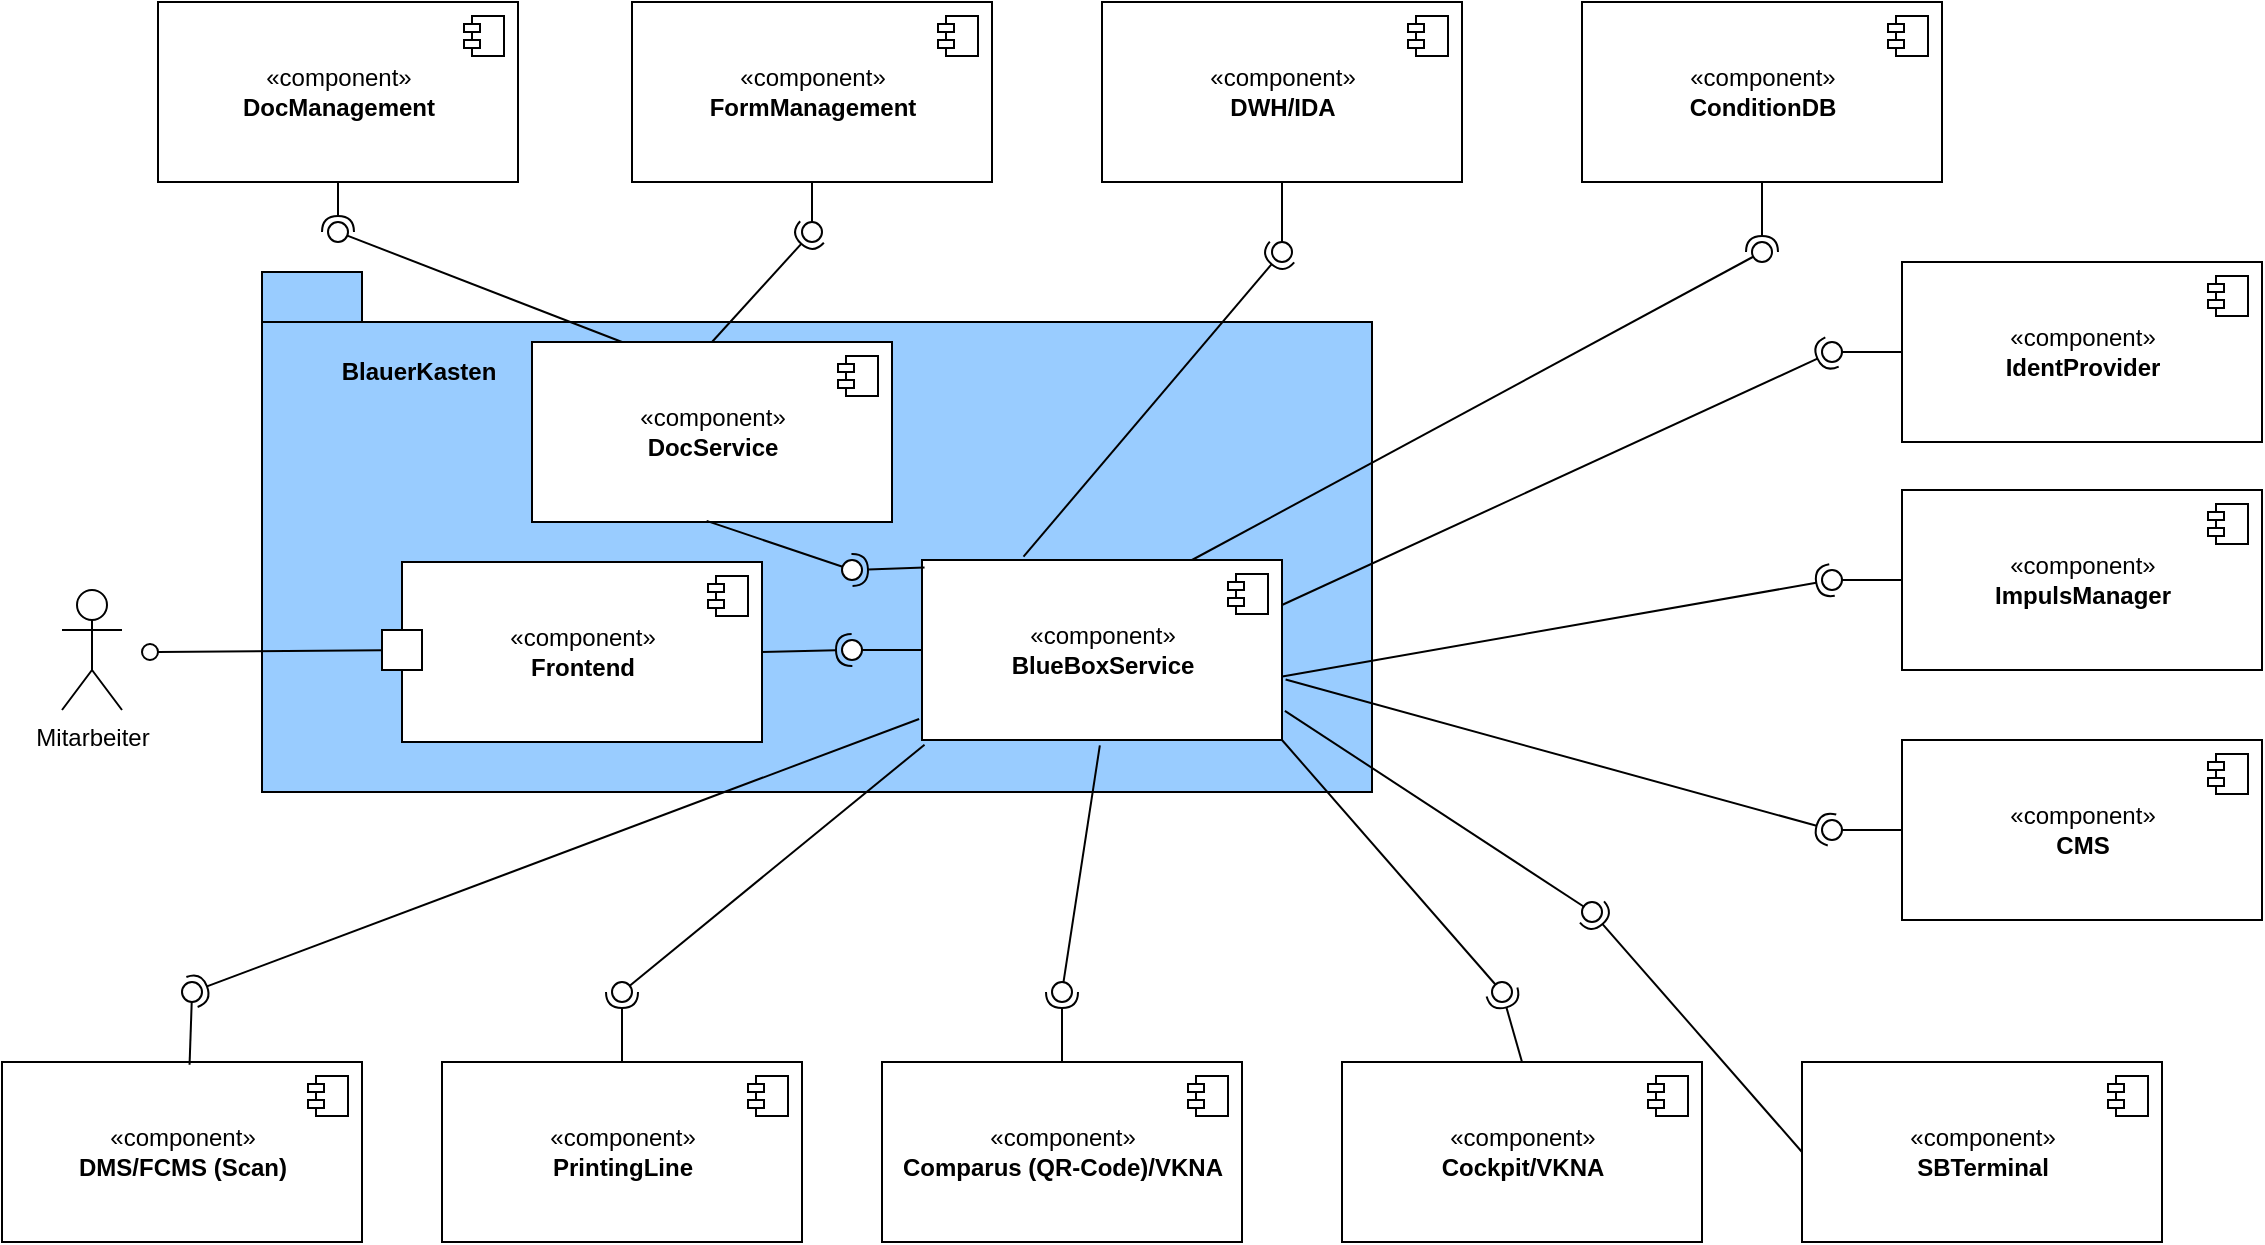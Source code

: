 <mxfile version="19.0.3" type="device"><diagram id="WsE9gKBkoyO4tL_byEP7" name="Seite-1"><mxGraphModel dx="1422" dy="872" grid="1" gridSize="10" guides="1" tooltips="1" connect="1" arrows="1" fold="1" page="1" pageScale="1" pageWidth="827" pageHeight="1169" math="0" shadow="0"><root><mxCell id="0"/><mxCell id="1" parent="0"/><mxCell id="MbbFP3mXVjvzKWs0RRiN-35" value="BlauerKasten" style="shape=folder;fontStyle=1;spacingTop=-160;tabWidth=50;tabHeight=25;tabPosition=left;html=1;spacingRight=400;fillColor=#99CCFF;" parent="1" vertex="1"><mxGeometry x="480" y="325" width="555" height="260" as="geometry"/></mxCell><mxCell id="2feHsOlxeZ40XfiZUaKG-12" value="Mitarbeiter" style="shape=umlActor;verticalLabelPosition=bottom;verticalAlign=top;html=1;" parent="1" vertex="1"><mxGeometry x="380" y="484" width="30" height="60" as="geometry"/></mxCell><mxCell id="MbbFP3mXVjvzKWs0RRiN-1" value="«component»&lt;br&gt;&lt;b&gt;BlueBoxService&lt;/b&gt;" style="html=1;dropTarget=0;" parent="1" vertex="1"><mxGeometry x="810" y="469" width="180" height="90" as="geometry"/></mxCell><mxCell id="MbbFP3mXVjvzKWs0RRiN-2" value="" style="shape=module;jettyWidth=8;jettyHeight=4;" parent="MbbFP3mXVjvzKWs0RRiN-1" vertex="1"><mxGeometry x="1" width="20" height="20" relative="1" as="geometry"><mxPoint x="-27" y="7" as="offset"/></mxGeometry></mxCell><mxCell id="MbbFP3mXVjvzKWs0RRiN-4" value="«component»&lt;br&gt;&lt;b&gt;PrintingLine&lt;/b&gt;" style="html=1;dropTarget=0;" parent="1" vertex="1"><mxGeometry x="570" y="720" width="180" height="90" as="geometry"/></mxCell><mxCell id="MbbFP3mXVjvzKWs0RRiN-5" value="" style="shape=module;jettyWidth=8;jettyHeight=4;" parent="MbbFP3mXVjvzKWs0RRiN-4" vertex="1"><mxGeometry x="1" width="20" height="20" relative="1" as="geometry"><mxPoint x="-27" y="7" as="offset"/></mxGeometry></mxCell><mxCell id="MbbFP3mXVjvzKWs0RRiN-6" value="" style="rounded=0;orthogonalLoop=1;jettySize=auto;html=1;endArrow=none;endFill=0;sketch=0;sourcePerimeterSpacing=0;targetPerimeterSpacing=0;exitX=0.007;exitY=1.026;exitDx=0;exitDy=0;exitPerimeter=0;" parent="1" source="MbbFP3mXVjvzKWs0RRiN-1" target="MbbFP3mXVjvzKWs0RRiN-8" edge="1"><mxGeometry relative="1" as="geometry"><mxPoint x="940" y="425" as="sourcePoint"/></mxGeometry></mxCell><mxCell id="MbbFP3mXVjvzKWs0RRiN-7" value="" style="rounded=0;orthogonalLoop=1;jettySize=auto;html=1;endArrow=halfCircle;endFill=0;entryX=0.5;entryY=0.5;endSize=6;strokeWidth=1;sketch=0;exitX=0.5;exitY=0;exitDx=0;exitDy=0;" parent="1" source="MbbFP3mXVjvzKWs0RRiN-4" target="MbbFP3mXVjvzKWs0RRiN-8" edge="1"><mxGeometry relative="1" as="geometry"><mxPoint x="1080" y="485" as="sourcePoint"/></mxGeometry></mxCell><mxCell id="MbbFP3mXVjvzKWs0RRiN-8" value="" style="ellipse;whiteSpace=wrap;html=1;align=center;aspect=fixed;resizable=0;points=[];outlineConnect=0;sketch=0;" parent="1" vertex="1"><mxGeometry x="655" y="680" width="10" height="10" as="geometry"/></mxCell><mxCell id="MbbFP3mXVjvzKWs0RRiN-9" value="«component»&lt;br&gt;&lt;b&gt;Comparus (QR-Code)/VKNA&lt;/b&gt;" style="html=1;dropTarget=0;" parent="1" vertex="1"><mxGeometry x="790" y="720" width="180" height="90" as="geometry"/></mxCell><mxCell id="MbbFP3mXVjvzKWs0RRiN-10" value="" style="shape=module;jettyWidth=8;jettyHeight=4;" parent="MbbFP3mXVjvzKWs0RRiN-9" vertex="1"><mxGeometry x="1" width="20" height="20" relative="1" as="geometry"><mxPoint x="-27" y="7" as="offset"/></mxGeometry></mxCell><mxCell id="MbbFP3mXVjvzKWs0RRiN-12" value="" style="rounded=0;orthogonalLoop=1;jettySize=auto;html=1;endArrow=none;endFill=0;sketch=0;sourcePerimeterSpacing=0;targetPerimeterSpacing=0;exitX=0.494;exitY=1.03;exitDx=0;exitDy=0;exitPerimeter=0;" parent="1" source="MbbFP3mXVjvzKWs0RRiN-1" target="MbbFP3mXVjvzKWs0RRiN-14" edge="1"><mxGeometry relative="1" as="geometry"><mxPoint x="790" y="625" as="sourcePoint"/></mxGeometry></mxCell><mxCell id="MbbFP3mXVjvzKWs0RRiN-13" value="" style="rounded=0;orthogonalLoop=1;jettySize=auto;html=1;endArrow=halfCircle;endFill=0;entryX=0.5;entryY=0.5;endSize=6;strokeWidth=1;sketch=0;exitX=0.5;exitY=0;exitDx=0;exitDy=0;" parent="1" source="MbbFP3mXVjvzKWs0RRiN-9" target="MbbFP3mXVjvzKWs0RRiN-14" edge="1"><mxGeometry relative="1" as="geometry"><mxPoint x="930" y="685" as="sourcePoint"/></mxGeometry></mxCell><mxCell id="MbbFP3mXVjvzKWs0RRiN-14" value="" style="ellipse;whiteSpace=wrap;html=1;align=center;aspect=fixed;resizable=0;points=[];outlineConnect=0;sketch=0;" parent="1" vertex="1"><mxGeometry x="875" y="680" width="10" height="10" as="geometry"/></mxCell><mxCell id="MbbFP3mXVjvzKWs0RRiN-15" value="«component»&lt;br&gt;&lt;b&gt;Cockpit/VKNA&lt;/b&gt;" style="html=1;dropTarget=0;" parent="1" vertex="1"><mxGeometry x="1020" y="720" width="180" height="90" as="geometry"/></mxCell><mxCell id="MbbFP3mXVjvzKWs0RRiN-16" value="" style="shape=module;jettyWidth=8;jettyHeight=4;" parent="MbbFP3mXVjvzKWs0RRiN-15" vertex="1"><mxGeometry x="1" width="20" height="20" relative="1" as="geometry"><mxPoint x="-27" y="7" as="offset"/></mxGeometry></mxCell><mxCell id="MbbFP3mXVjvzKWs0RRiN-17" value="" style="rounded=0;orthogonalLoop=1;jettySize=auto;html=1;endArrow=none;endFill=0;sketch=0;sourcePerimeterSpacing=0;targetPerimeterSpacing=0;exitX=1;exitY=1;exitDx=0;exitDy=0;" parent="1" source="MbbFP3mXVjvzKWs0RRiN-1" target="MbbFP3mXVjvzKWs0RRiN-19" edge="1"><mxGeometry relative="1" as="geometry"><mxPoint x="990" y="655" as="sourcePoint"/></mxGeometry></mxCell><mxCell id="MbbFP3mXVjvzKWs0RRiN-18" value="" style="rounded=0;orthogonalLoop=1;jettySize=auto;html=1;endArrow=halfCircle;endFill=0;entryX=0.5;entryY=0.5;endSize=6;strokeWidth=1;sketch=0;exitX=0.5;exitY=0;exitDx=0;exitDy=0;" parent="1" source="MbbFP3mXVjvzKWs0RRiN-15" target="MbbFP3mXVjvzKWs0RRiN-19" edge="1"><mxGeometry relative="1" as="geometry"><mxPoint x="1130" y="715" as="sourcePoint"/></mxGeometry></mxCell><mxCell id="MbbFP3mXVjvzKWs0RRiN-19" value="" style="ellipse;whiteSpace=wrap;html=1;align=center;aspect=fixed;resizable=0;points=[];outlineConnect=0;sketch=0;" parent="1" vertex="1"><mxGeometry x="1095" y="680" width="10" height="10" as="geometry"/></mxCell><mxCell id="MbbFP3mXVjvzKWs0RRiN-20" value="«component»&lt;br&gt;&lt;b&gt;SBTerminal&lt;/b&gt;" style="html=1;dropTarget=0;" parent="1" vertex="1"><mxGeometry x="1250" y="720" width="180" height="90" as="geometry"/></mxCell><mxCell id="MbbFP3mXVjvzKWs0RRiN-21" value="" style="shape=module;jettyWidth=8;jettyHeight=4;" parent="MbbFP3mXVjvzKWs0RRiN-20" vertex="1"><mxGeometry x="1" width="20" height="20" relative="1" as="geometry"><mxPoint x="-27" y="7" as="offset"/></mxGeometry></mxCell><mxCell id="MbbFP3mXVjvzKWs0RRiN-22" value="" style="rounded=0;orthogonalLoop=1;jettySize=auto;html=1;endArrow=none;endFill=0;sketch=0;sourcePerimeterSpacing=0;targetPerimeterSpacing=0;exitX=1.008;exitY=0.838;exitDx=0;exitDy=0;exitPerimeter=0;" parent="1" source="MbbFP3mXVjvzKWs0RRiN-1" target="MbbFP3mXVjvzKWs0RRiN-24" edge="1"><mxGeometry relative="1" as="geometry"><mxPoint x="1210" y="525" as="sourcePoint"/></mxGeometry></mxCell><mxCell id="MbbFP3mXVjvzKWs0RRiN-23" value="" style="rounded=0;orthogonalLoop=1;jettySize=auto;html=1;endArrow=halfCircle;endFill=0;entryX=0.5;entryY=0.5;endSize=6;strokeWidth=1;sketch=0;exitX=0;exitY=0.5;exitDx=0;exitDy=0;" parent="1" source="MbbFP3mXVjvzKWs0RRiN-20" target="MbbFP3mXVjvzKWs0RRiN-24" edge="1"><mxGeometry relative="1" as="geometry"><mxPoint x="1270" y="570" as="sourcePoint"/></mxGeometry></mxCell><mxCell id="MbbFP3mXVjvzKWs0RRiN-24" value="" style="ellipse;whiteSpace=wrap;html=1;align=center;aspect=fixed;resizable=0;points=[];outlineConnect=0;sketch=0;" parent="1" vertex="1"><mxGeometry x="1140" y="640" width="10" height="10" as="geometry"/></mxCell><mxCell id="MbbFP3mXVjvzKWs0RRiN-25" value="«component»&lt;br&gt;&lt;b&gt;ImpulsManager&lt;/b&gt;" style="html=1;dropTarget=0;" parent="1" vertex="1"><mxGeometry x="1300" y="434" width="180" height="90" as="geometry"/></mxCell><mxCell id="MbbFP3mXVjvzKWs0RRiN-26" value="" style="shape=module;jettyWidth=8;jettyHeight=4;" parent="MbbFP3mXVjvzKWs0RRiN-25" vertex="1"><mxGeometry x="1" width="20" height="20" relative="1" as="geometry"><mxPoint x="-27" y="7" as="offset"/></mxGeometry></mxCell><mxCell id="MbbFP3mXVjvzKWs0RRiN-27" value="" style="rounded=0;orthogonalLoop=1;jettySize=auto;html=1;endArrow=none;endFill=0;sketch=0;sourcePerimeterSpacing=0;targetPerimeterSpacing=0;exitX=0;exitY=0.5;exitDx=0;exitDy=0;" parent="1" source="MbbFP3mXVjvzKWs0RRiN-25" target="MbbFP3mXVjvzKWs0RRiN-29" edge="1"><mxGeometry relative="1" as="geometry"><mxPoint x="980" y="549" as="sourcePoint"/></mxGeometry></mxCell><mxCell id="MbbFP3mXVjvzKWs0RRiN-28" value="" style="rounded=0;orthogonalLoop=1;jettySize=auto;html=1;endArrow=halfCircle;endFill=0;entryX=0.5;entryY=0.5;endSize=6;strokeWidth=1;sketch=0;exitX=1.001;exitY=0.647;exitDx=0;exitDy=0;exitPerimeter=0;" parent="1" source="MbbFP3mXVjvzKWs0RRiN-1" target="MbbFP3mXVjvzKWs0RRiN-29" edge="1"><mxGeometry relative="1" as="geometry"><mxPoint x="1000" y="495" as="sourcePoint"/></mxGeometry></mxCell><mxCell id="MbbFP3mXVjvzKWs0RRiN-29" value="" style="ellipse;whiteSpace=wrap;html=1;align=center;aspect=fixed;resizable=0;points=[];outlineConnect=0;sketch=0;" parent="1" vertex="1"><mxGeometry x="1260" y="474" width="10" height="10" as="geometry"/></mxCell><mxCell id="MbbFP3mXVjvzKWs0RRiN-31" value="" style="endArrow=none;html=1;rounded=0;align=center;verticalAlign=top;endFill=0;labelBackgroundColor=none;endSize=2;" parent="1" source="MbbFP3mXVjvzKWs0RRiN-30" target="MbbFP3mXVjvzKWs0RRiN-32" edge="1"><mxGeometry relative="1" as="geometry"/></mxCell><mxCell id="MbbFP3mXVjvzKWs0RRiN-32" value="" style="ellipse;html=1;fontSize=11;align=center;fillColor=none;points=[];aspect=fixed;resizable=0;verticalAlign=bottom;labelPosition=center;verticalLabelPosition=top;flipH=1;" parent="1" vertex="1"><mxGeometry x="420" y="511" width="8" height="8" as="geometry"/></mxCell><mxCell id="MbbFP3mXVjvzKWs0RRiN-33" value="«component»&lt;br&gt;&lt;b&gt;DocManagement&lt;/b&gt;" style="html=1;dropTarget=0;" parent="1" vertex="1"><mxGeometry x="428" y="190" width="180" height="90" as="geometry"/></mxCell><mxCell id="MbbFP3mXVjvzKWs0RRiN-34" value="" style="shape=module;jettyWidth=8;jettyHeight=4;" parent="MbbFP3mXVjvzKWs0RRiN-33" vertex="1"><mxGeometry x="1" width="20" height="20" relative="1" as="geometry"><mxPoint x="-27" y="7" as="offset"/></mxGeometry></mxCell><mxCell id="MbbFP3mXVjvzKWs0RRiN-36" value="«component»&lt;br&gt;&lt;b&gt;Frontend&lt;/b&gt;" style="html=1;dropTarget=0;" parent="1" vertex="1"><mxGeometry x="550" y="470" width="180" height="90" as="geometry"/></mxCell><mxCell id="MbbFP3mXVjvzKWs0RRiN-37" value="" style="shape=module;jettyWidth=8;jettyHeight=4;" parent="MbbFP3mXVjvzKWs0RRiN-36" vertex="1"><mxGeometry x="1" width="20" height="20" relative="1" as="geometry"><mxPoint x="-27" y="7" as="offset"/></mxGeometry></mxCell><mxCell id="MbbFP3mXVjvzKWs0RRiN-38" value="" style="rounded=0;orthogonalLoop=1;jettySize=auto;html=1;endArrow=none;endFill=0;sketch=0;sourcePerimeterSpacing=0;targetPerimeterSpacing=0;exitX=0;exitY=0.5;exitDx=0;exitDy=0;" parent="1" source="MbbFP3mXVjvzKWs0RRiN-1" target="MbbFP3mXVjvzKWs0RRiN-40" edge="1"><mxGeometry relative="1" as="geometry"><mxPoint x="870" y="595" as="sourcePoint"/></mxGeometry></mxCell><mxCell id="MbbFP3mXVjvzKWs0RRiN-39" value="" style="rounded=0;orthogonalLoop=1;jettySize=auto;html=1;endArrow=halfCircle;endFill=0;entryX=0.5;entryY=0.5;endSize=6;strokeWidth=1;sketch=0;exitX=1;exitY=0.5;exitDx=0;exitDy=0;" parent="1" source="MbbFP3mXVjvzKWs0RRiN-36" target="MbbFP3mXVjvzKWs0RRiN-40" edge="1"><mxGeometry relative="1" as="geometry"><mxPoint x="910" y="595" as="sourcePoint"/></mxGeometry></mxCell><mxCell id="MbbFP3mXVjvzKWs0RRiN-40" value="" style="ellipse;whiteSpace=wrap;html=1;align=center;aspect=fixed;resizable=0;points=[];outlineConnect=0;sketch=0;" parent="1" vertex="1"><mxGeometry x="770" y="509" width="10" height="10" as="geometry"/></mxCell><mxCell id="MbbFP3mXVjvzKWs0RRiN-30" value="" style="html=1;rounded=0;rotation=-180;" parent="1" vertex="1"><mxGeometry x="540" y="504" width="20" height="20" as="geometry"/></mxCell><mxCell id="MbbFP3mXVjvzKWs0RRiN-41" value="" style="rounded=0;orthogonalLoop=1;jettySize=auto;html=1;endArrow=none;endFill=0;sketch=0;sourcePerimeterSpacing=0;targetPerimeterSpacing=0;exitX=0.25;exitY=0;exitDx=0;exitDy=0;" parent="1" source="zWCINITpG-AVOCVvOpgd-1" target="MbbFP3mXVjvzKWs0RRiN-43" edge="1"><mxGeometry relative="1" as="geometry"><mxPoint x="1040" y="465" as="sourcePoint"/></mxGeometry></mxCell><mxCell id="MbbFP3mXVjvzKWs0RRiN-42" value="" style="rounded=0;orthogonalLoop=1;jettySize=auto;html=1;endArrow=halfCircle;endFill=0;entryX=0.5;entryY=0.5;endSize=6;strokeWidth=1;sketch=0;exitX=0.5;exitY=1;exitDx=0;exitDy=0;" parent="1" source="MbbFP3mXVjvzKWs0RRiN-33" target="MbbFP3mXVjvzKWs0RRiN-43" edge="1"><mxGeometry relative="1" as="geometry"><mxPoint x="650" y="305" as="sourcePoint"/></mxGeometry></mxCell><mxCell id="MbbFP3mXVjvzKWs0RRiN-43" value="" style="ellipse;whiteSpace=wrap;html=1;align=center;aspect=fixed;resizable=0;points=[];outlineConnect=0;sketch=0;" parent="1" vertex="1"><mxGeometry x="513" y="300" width="10" height="10" as="geometry"/></mxCell><mxCell id="MbbFP3mXVjvzKWs0RRiN-44" value="«component»&lt;br&gt;&lt;b&gt;FormManagement&lt;/b&gt;" style="html=1;dropTarget=0;" parent="1" vertex="1"><mxGeometry x="665" y="190" width="180" height="90" as="geometry"/></mxCell><mxCell id="MbbFP3mXVjvzKWs0RRiN-45" value="" style="shape=module;jettyWidth=8;jettyHeight=4;" parent="MbbFP3mXVjvzKWs0RRiN-44" vertex="1"><mxGeometry x="1" width="20" height="20" relative="1" as="geometry"><mxPoint x="-27" y="7" as="offset"/></mxGeometry></mxCell><mxCell id="MbbFP3mXVjvzKWs0RRiN-46" value="" style="rounded=0;orthogonalLoop=1;jettySize=auto;html=1;endArrow=none;endFill=0;sketch=0;sourcePerimeterSpacing=0;targetPerimeterSpacing=0;exitX=0.5;exitY=1;exitDx=0;exitDy=0;" parent="1" source="MbbFP3mXVjvzKWs0RRiN-44" target="MbbFP3mXVjvzKWs0RRiN-48" edge="1"><mxGeometry relative="1" as="geometry"><mxPoint x="1140" y="405" as="sourcePoint"/></mxGeometry></mxCell><mxCell id="MbbFP3mXVjvzKWs0RRiN-47" value="" style="rounded=0;orthogonalLoop=1;jettySize=auto;html=1;endArrow=halfCircle;endFill=0;entryX=0.5;entryY=0.5;endSize=6;strokeWidth=1;sketch=0;exitX=0.5;exitY=0;exitDx=0;exitDy=0;" parent="1" source="zWCINITpG-AVOCVvOpgd-1" target="MbbFP3mXVjvzKWs0RRiN-48" edge="1"><mxGeometry relative="1" as="geometry"><mxPoint x="1180" y="405" as="sourcePoint"/></mxGeometry></mxCell><mxCell id="MbbFP3mXVjvzKWs0RRiN-48" value="" style="ellipse;whiteSpace=wrap;html=1;align=center;aspect=fixed;resizable=0;points=[];outlineConnect=0;sketch=0;" parent="1" vertex="1"><mxGeometry x="750" y="300" width="10" height="10" as="geometry"/></mxCell><mxCell id="MbbFP3mXVjvzKWs0RRiN-49" value="«component»&lt;br&gt;&lt;b&gt;DWH/IDA&lt;br&gt;&lt;/b&gt;" style="html=1;dropTarget=0;" parent="1" vertex="1"><mxGeometry x="900" y="190" width="180" height="90" as="geometry"/></mxCell><mxCell id="MbbFP3mXVjvzKWs0RRiN-50" value="" style="shape=module;jettyWidth=8;jettyHeight=4;" parent="MbbFP3mXVjvzKWs0RRiN-49" vertex="1"><mxGeometry x="1" width="20" height="20" relative="1" as="geometry"><mxPoint x="-27" y="7" as="offset"/></mxGeometry></mxCell><mxCell id="MbbFP3mXVjvzKWs0RRiN-51" value="" style="rounded=0;orthogonalLoop=1;jettySize=auto;html=1;endArrow=none;endFill=0;sketch=0;sourcePerimeterSpacing=0;targetPerimeterSpacing=0;exitX=0.5;exitY=1;exitDx=0;exitDy=0;" parent="1" source="MbbFP3mXVjvzKWs0RRiN-49" target="MbbFP3mXVjvzKWs0RRiN-53" edge="1"><mxGeometry relative="1" as="geometry"><mxPoint x="1150" y="385" as="sourcePoint"/></mxGeometry></mxCell><mxCell id="MbbFP3mXVjvzKWs0RRiN-52" value="" style="rounded=0;orthogonalLoop=1;jettySize=auto;html=1;endArrow=halfCircle;endFill=0;entryX=0.5;entryY=0.5;endSize=6;strokeWidth=1;sketch=0;exitX=0.282;exitY=-0.019;exitDx=0;exitDy=0;exitPerimeter=0;" parent="1" source="MbbFP3mXVjvzKWs0RRiN-1" target="MbbFP3mXVjvzKWs0RRiN-53" edge="1"><mxGeometry relative="1" as="geometry"><mxPoint x="1190" y="385" as="sourcePoint"/></mxGeometry></mxCell><mxCell id="MbbFP3mXVjvzKWs0RRiN-53" value="" style="ellipse;whiteSpace=wrap;html=1;align=center;aspect=fixed;resizable=0;points=[];outlineConnect=0;sketch=0;" parent="1" vertex="1"><mxGeometry x="985" y="310" width="10" height="10" as="geometry"/></mxCell><mxCell id="MbbFP3mXVjvzKWs0RRiN-54" value="«component»&lt;br&gt;&lt;b&gt;IdentProvider&lt;/b&gt;" style="html=1;dropTarget=0;" parent="1" vertex="1"><mxGeometry x="1300" y="320" width="180" height="90" as="geometry"/></mxCell><mxCell id="MbbFP3mXVjvzKWs0RRiN-55" value="" style="shape=module;jettyWidth=8;jettyHeight=4;" parent="MbbFP3mXVjvzKWs0RRiN-54" vertex="1"><mxGeometry x="1" width="20" height="20" relative="1" as="geometry"><mxPoint x="-27" y="7" as="offset"/></mxGeometry></mxCell><mxCell id="MbbFP3mXVjvzKWs0RRiN-56" value="" style="rounded=0;orthogonalLoop=1;jettySize=auto;html=1;endArrow=none;endFill=0;sketch=0;sourcePerimeterSpacing=0;targetPerimeterSpacing=0;exitX=0;exitY=0.5;exitDx=0;exitDy=0;" parent="1" target="MbbFP3mXVjvzKWs0RRiN-58" edge="1" source="MbbFP3mXVjvzKWs0RRiN-54"><mxGeometry relative="1" as="geometry"><mxPoint x="1240" y="360" as="sourcePoint"/></mxGeometry></mxCell><mxCell id="MbbFP3mXVjvzKWs0RRiN-57" value="" style="rounded=0;orthogonalLoop=1;jettySize=auto;html=1;endArrow=halfCircle;endFill=0;entryX=0.5;entryY=0.5;endSize=6;strokeWidth=1;sketch=0;exitX=1;exitY=0.25;exitDx=0;exitDy=0;" parent="1" source="MbbFP3mXVjvzKWs0RRiN-1" target="MbbFP3mXVjvzKWs0RRiN-58" edge="1"><mxGeometry relative="1" as="geometry"><mxPoint x="1530" y="235" as="sourcePoint"/></mxGeometry></mxCell><mxCell id="MbbFP3mXVjvzKWs0RRiN-58" value="" style="ellipse;whiteSpace=wrap;html=1;align=center;aspect=fixed;resizable=0;points=[];outlineConnect=0;sketch=0;" parent="1" vertex="1"><mxGeometry x="1260" y="360" width="10" height="10" as="geometry"/></mxCell><mxCell id="zWCINITpG-AVOCVvOpgd-1" value="«component»&lt;br&gt;&lt;b&gt;DocService&lt;/b&gt;" style="html=1;dropTarget=0;" parent="1" vertex="1"><mxGeometry x="615" y="360" width="180" height="90" as="geometry"/></mxCell><mxCell id="zWCINITpG-AVOCVvOpgd-2" value="" style="shape=module;jettyWidth=8;jettyHeight=4;" parent="zWCINITpG-AVOCVvOpgd-1" vertex="1"><mxGeometry x="1" width="20" height="20" relative="1" as="geometry"><mxPoint x="-27" y="7" as="offset"/></mxGeometry></mxCell><mxCell id="zWCINITpG-AVOCVvOpgd-5" value="«component»&lt;br&gt;&lt;b&gt;DMS/FCMS (Scan)&lt;/b&gt;" style="html=1;dropTarget=0;" parent="1" vertex="1"><mxGeometry x="350" y="720" width="180" height="90" as="geometry"/></mxCell><mxCell id="zWCINITpG-AVOCVvOpgd-6" value="" style="shape=module;jettyWidth=8;jettyHeight=4;" parent="zWCINITpG-AVOCVvOpgd-5" vertex="1"><mxGeometry x="1" width="20" height="20" relative="1" as="geometry"><mxPoint x="-27" y="7" as="offset"/></mxGeometry></mxCell><mxCell id="zWCINITpG-AVOCVvOpgd-7" value="«component»&lt;br&gt;&lt;b&gt;CMS&lt;/b&gt;" style="html=1;dropTarget=0;" parent="1" vertex="1"><mxGeometry x="1300" y="559" width="180" height="90" as="geometry"/></mxCell><mxCell id="zWCINITpG-AVOCVvOpgd-8" value="" style="shape=module;jettyWidth=8;jettyHeight=4;" parent="zWCINITpG-AVOCVvOpgd-7" vertex="1"><mxGeometry x="1" width="20" height="20" relative="1" as="geometry"><mxPoint x="-27" y="7" as="offset"/></mxGeometry></mxCell><mxCell id="cBnWuC4rsToSmsG5ynVW-1" value="" style="rounded=0;orthogonalLoop=1;jettySize=auto;html=1;endArrow=none;endFill=0;sketch=0;sourcePerimeterSpacing=0;targetPerimeterSpacing=0;exitX=0.485;exitY=0.994;exitDx=0;exitDy=0;exitPerimeter=0;" parent="1" source="zWCINITpG-AVOCVvOpgd-1" target="cBnWuC4rsToSmsG5ynVW-3" edge="1"><mxGeometry relative="1" as="geometry"><mxPoint x="780" y="505" as="sourcePoint"/></mxGeometry></mxCell><mxCell id="cBnWuC4rsToSmsG5ynVW-2" value="" style="rounded=0;orthogonalLoop=1;jettySize=auto;html=1;endArrow=halfCircle;endFill=0;entryX=0.5;entryY=0.5;endSize=6;strokeWidth=1;sketch=0;exitX=0.007;exitY=0.042;exitDx=0;exitDy=0;exitPerimeter=0;" parent="1" source="MbbFP3mXVjvzKWs0RRiN-1" target="cBnWuC4rsToSmsG5ynVW-3" edge="1"><mxGeometry relative="1" as="geometry"><mxPoint x="820" y="505" as="sourcePoint"/></mxGeometry></mxCell><mxCell id="cBnWuC4rsToSmsG5ynVW-3" value="" style="ellipse;whiteSpace=wrap;html=1;align=center;aspect=fixed;resizable=0;points=[];outlineConnect=0;sketch=0;" parent="1" vertex="1"><mxGeometry x="770" y="469" width="10" height="10" as="geometry"/></mxCell><mxCell id="cBnWuC4rsToSmsG5ynVW-4" value="" style="rounded=0;orthogonalLoop=1;jettySize=auto;html=1;endArrow=none;endFill=0;sketch=0;sourcePerimeterSpacing=0;targetPerimeterSpacing=0;exitX=0.521;exitY=0.015;exitDx=0;exitDy=0;exitPerimeter=0;" parent="1" source="zWCINITpG-AVOCVvOpgd-5" target="cBnWuC4rsToSmsG5ynVW-6" edge="1"><mxGeometry relative="1" as="geometry"><mxPoint x="520" y="600" as="sourcePoint"/></mxGeometry></mxCell><mxCell id="cBnWuC4rsToSmsG5ynVW-5" value="" style="rounded=0;orthogonalLoop=1;jettySize=auto;html=1;endArrow=halfCircle;endFill=0;entryX=0.5;entryY=0.5;endSize=6;strokeWidth=1;sketch=0;exitX=-0.008;exitY=0.883;exitDx=0;exitDy=0;exitPerimeter=0;" parent="1" source="MbbFP3mXVjvzKWs0RRiN-1" target="cBnWuC4rsToSmsG5ynVW-6" edge="1"><mxGeometry relative="1" as="geometry"><mxPoint x="450" y="680" as="sourcePoint"/></mxGeometry></mxCell><mxCell id="cBnWuC4rsToSmsG5ynVW-6" value="" style="ellipse;whiteSpace=wrap;html=1;align=center;aspect=fixed;resizable=0;points=[];outlineConnect=0;sketch=0;fillColor=#FFFFFF;" parent="1" vertex="1"><mxGeometry x="440" y="680" width="10" height="10" as="geometry"/></mxCell><mxCell id="cBnWuC4rsToSmsG5ynVW-10" value="" style="rounded=0;orthogonalLoop=1;jettySize=auto;html=1;endArrow=none;endFill=0;sketch=0;sourcePerimeterSpacing=0;targetPerimeterSpacing=0;exitX=0;exitY=0.5;exitDx=0;exitDy=0;" parent="1" source="zWCINITpG-AVOCVvOpgd-7" target="cBnWuC4rsToSmsG5ynVW-12" edge="1"><mxGeometry relative="1" as="geometry"><mxPoint x="1240" y="605" as="sourcePoint"/></mxGeometry></mxCell><mxCell id="cBnWuC4rsToSmsG5ynVW-11" value="" style="rounded=0;orthogonalLoop=1;jettySize=auto;html=1;endArrow=halfCircle;endFill=0;entryX=0.5;entryY=0.5;endSize=6;strokeWidth=1;sketch=0;exitX=1.01;exitY=0.664;exitDx=0;exitDy=0;exitPerimeter=0;" parent="1" source="MbbFP3mXVjvzKWs0RRiN-1" target="cBnWuC4rsToSmsG5ynVW-12" edge="1"><mxGeometry relative="1" as="geometry"><mxPoint x="1280" y="605" as="sourcePoint"/></mxGeometry></mxCell><mxCell id="cBnWuC4rsToSmsG5ynVW-12" value="" style="ellipse;whiteSpace=wrap;html=1;align=center;aspect=fixed;resizable=0;points=[];outlineConnect=0;sketch=0;fillColor=#FFFFFF;" parent="1" vertex="1"><mxGeometry x="1260" y="599" width="10" height="10" as="geometry"/></mxCell><mxCell id="_iKIFlB5B6MGbWGkPGFt-1" value="«component»&lt;br&gt;&lt;b&gt;ConditionDB&lt;br&gt;&lt;/b&gt;" style="html=1;dropTarget=0;" vertex="1" parent="1"><mxGeometry x="1140" y="190" width="180" height="90" as="geometry"/></mxCell><mxCell id="_iKIFlB5B6MGbWGkPGFt-2" value="" style="shape=module;jettyWidth=8;jettyHeight=4;" vertex="1" parent="_iKIFlB5B6MGbWGkPGFt-1"><mxGeometry x="1" width="20" height="20" relative="1" as="geometry"><mxPoint x="-27" y="7" as="offset"/></mxGeometry></mxCell><mxCell id="_iKIFlB5B6MGbWGkPGFt-3" value="" style="rounded=0;orthogonalLoop=1;jettySize=auto;html=1;endArrow=none;endFill=0;sketch=0;sourcePerimeterSpacing=0;targetPerimeterSpacing=0;exitX=0.75;exitY=0;exitDx=0;exitDy=0;" edge="1" target="_iKIFlB5B6MGbWGkPGFt-5" parent="1" source="MbbFP3mXVjvzKWs0RRiN-1"><mxGeometry relative="1" as="geometry"><mxPoint x="1090" y="300" as="sourcePoint"/></mxGeometry></mxCell><mxCell id="_iKIFlB5B6MGbWGkPGFt-4" value="" style="rounded=0;orthogonalLoop=1;jettySize=auto;html=1;endArrow=halfCircle;endFill=0;entryX=0.5;entryY=0.5;endSize=6;strokeWidth=1;sketch=0;exitX=0.5;exitY=1;exitDx=0;exitDy=0;" edge="1" target="_iKIFlB5B6MGbWGkPGFt-5" parent="1" source="_iKIFlB5B6MGbWGkPGFt-1"><mxGeometry relative="1" as="geometry"><mxPoint x="1090" y="320" as="sourcePoint"/></mxGeometry></mxCell><mxCell id="_iKIFlB5B6MGbWGkPGFt-5" value="" style="ellipse;whiteSpace=wrap;html=1;align=center;aspect=fixed;resizable=0;points=[];outlineConnect=0;sketch=0;" vertex="1" parent="1"><mxGeometry x="1225" y="310" width="10" height="10" as="geometry"/></mxCell></root></mxGraphModel></diagram></mxfile>